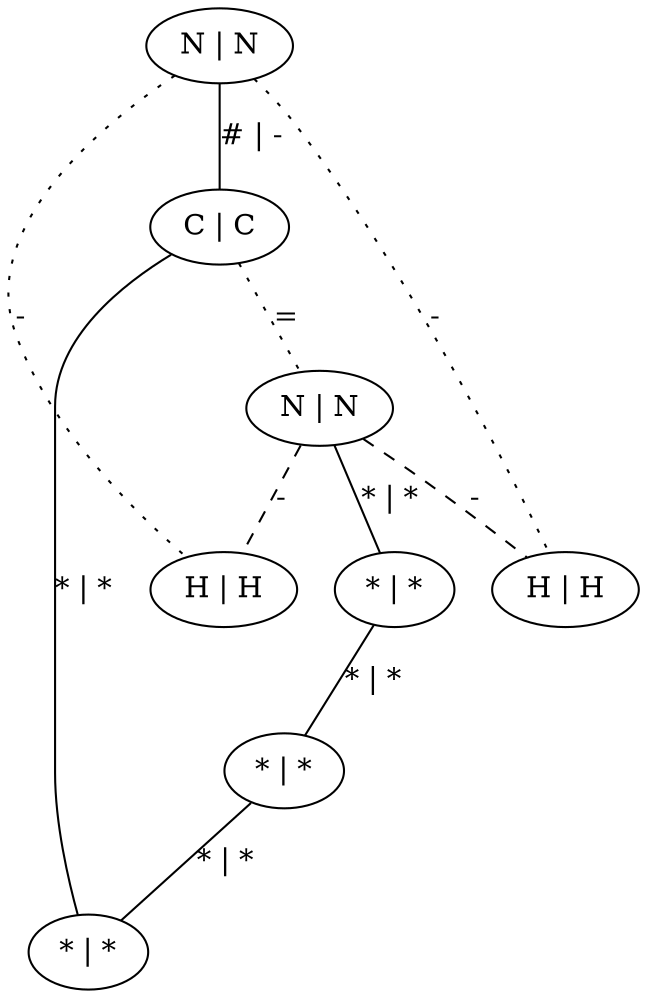graph G {
	0 [ label="N | N" ]
	1 [ label="C | C" ]
	2 [ label="N | N" ]
	3 [ label="H | H" ]
	4 [ label="H | H" ]
	5 [ label="* | *" ]
	6 [ label="* | *" ]
	7 [ label="* | *" ]
	0 -- 1 [ label="# | -" ]
	0 -- 3 [ style=dotted label="-" ]
	0 -- 4 [ style=dotted label="-" ]
	1 -- 2 [ style=dotted label="=" ]
	1 -- 7 [ label="* | *" ]
	2 -- 3 [ style=dashed label="-" ]
	2 -- 4 [ style=dashed label="-" ]
	2 -- 5 [ label="* | *" ]
	5 -- 6 [ label="* | *" ]
	6 -- 7 [ label="* | *" ]
}
